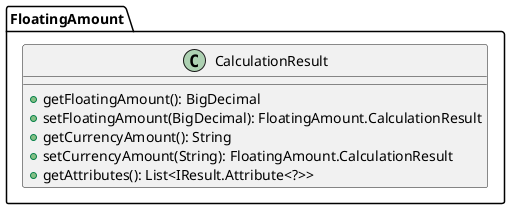 @startuml

    class FloatingAmount.CalculationResult [[FloatingAmount.CalculationResult.html]] {
        +getFloatingAmount(): BigDecimal
        +setFloatingAmount(BigDecimal): FloatingAmount.CalculationResult
        +getCurrencyAmount(): String
        +setCurrencyAmount(String): FloatingAmount.CalculationResult
        +getAttributes(): List<IResult.Attribute<?>>
    }

@enduml
